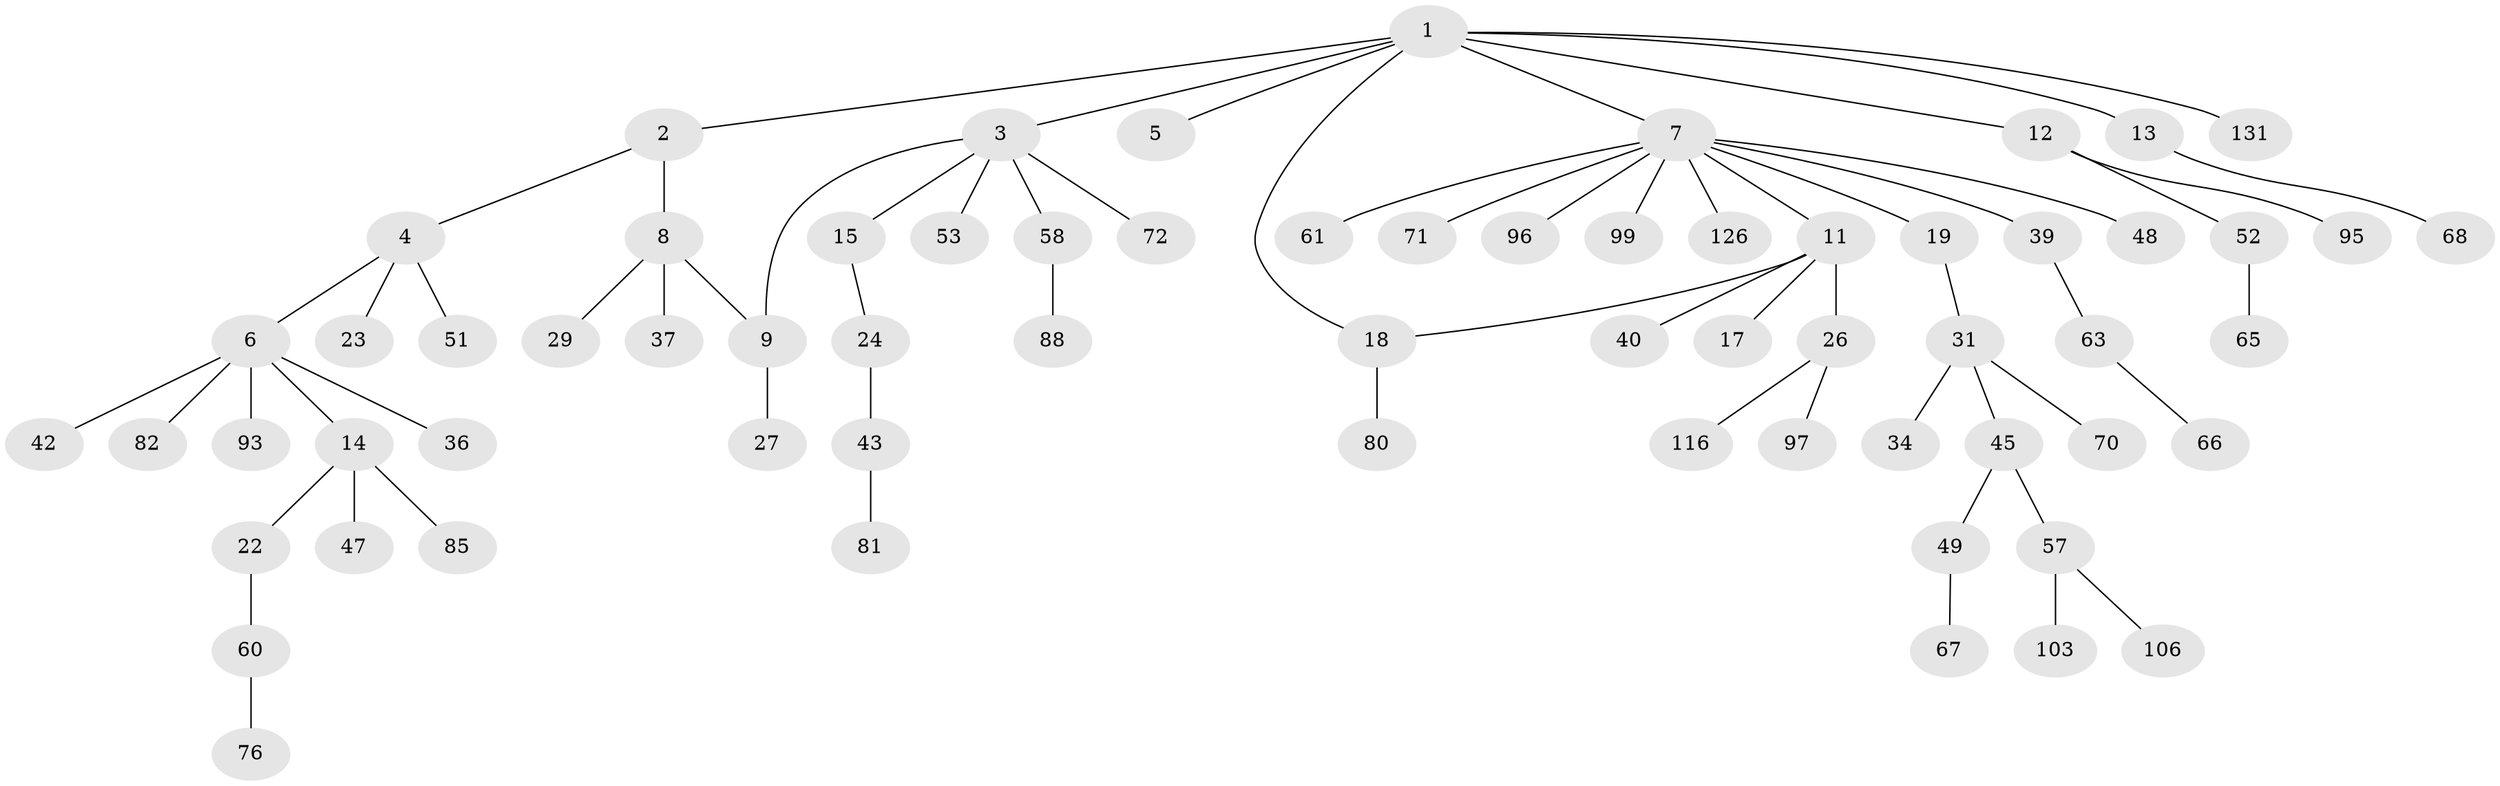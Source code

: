 // original degree distribution, {8: 0.015037593984962405, 3: 0.12781954887218044, 6: 0.015037593984962405, 4: 0.045112781954887216, 2: 0.2631578947368421, 5: 0.045112781954887216, 1: 0.48872180451127817}
// Generated by graph-tools (version 1.1) at 2025/13/03/09/25 04:13:18]
// undirected, 66 vertices, 67 edges
graph export_dot {
graph [start="1"]
  node [color=gray90,style=filled];
  1;
  2;
  3 [super="+56"];
  4;
  5 [super="+105"];
  6;
  7 [super="+10+44+59"];
  8 [super="+73+21"];
  9;
  11 [super="+46"];
  12 [super="+16"];
  13;
  14 [super="+54+20"];
  15 [super="+110+30"];
  17 [super="+113"];
  18 [super="+86+77+132"];
  19 [super="+28+87"];
  22 [super="+122+35"];
  23;
  24;
  26;
  27 [super="+102+33"];
  29;
  31 [super="+32"];
  34 [super="+107"];
  36;
  37 [super="+79+127+41"];
  39 [super="+50+64+69+55"];
  40;
  42 [super="+124"];
  43;
  45 [super="+133+114"];
  47 [super="+62"];
  48;
  49;
  51;
  52;
  53;
  57;
  58;
  60;
  61;
  63;
  65 [super="+84"];
  66 [super="+118"];
  67 [super="+83"];
  68 [super="+74"];
  70;
  71;
  72;
  76 [super="+129"];
  80;
  81;
  82;
  85 [super="+98"];
  88 [super="+100"];
  93;
  95;
  96;
  97;
  99 [super="+130"];
  103;
  106;
  116 [super="+117"];
  126;
  131;
  1 -- 2;
  1 -- 3;
  1 -- 5;
  1 -- 7;
  1 -- 12;
  1 -- 13;
  1 -- 18;
  1 -- 131;
  2 -- 4;
  2 -- 8;
  3 -- 9;
  3 -- 15;
  3 -- 53;
  3 -- 72;
  3 -- 58;
  4 -- 6;
  4 -- 23;
  4 -- 51;
  6 -- 14;
  6 -- 36;
  6 -- 42;
  6 -- 82;
  6 -- 93;
  7 -- 11;
  7 -- 19;
  7 -- 39;
  7 -- 126;
  7 -- 48;
  7 -- 99;
  7 -- 96;
  7 -- 71;
  7 -- 61;
  8 -- 9;
  8 -- 37;
  8 -- 29;
  9 -- 27;
  11 -- 17;
  11 -- 26;
  11 -- 40;
  11 -- 18;
  12 -- 95;
  12 -- 52;
  13 -- 68;
  14 -- 22;
  14 -- 85;
  14 -- 47;
  15 -- 24;
  18 -- 80;
  19 -- 31;
  22 -- 60;
  24 -- 43;
  26 -- 97;
  26 -- 116;
  31 -- 34;
  31 -- 70;
  31 -- 45;
  39 -- 63;
  43 -- 81;
  45 -- 49;
  45 -- 57;
  49 -- 67;
  52 -- 65;
  57 -- 103;
  57 -- 106;
  58 -- 88;
  60 -- 76;
  63 -- 66;
}
